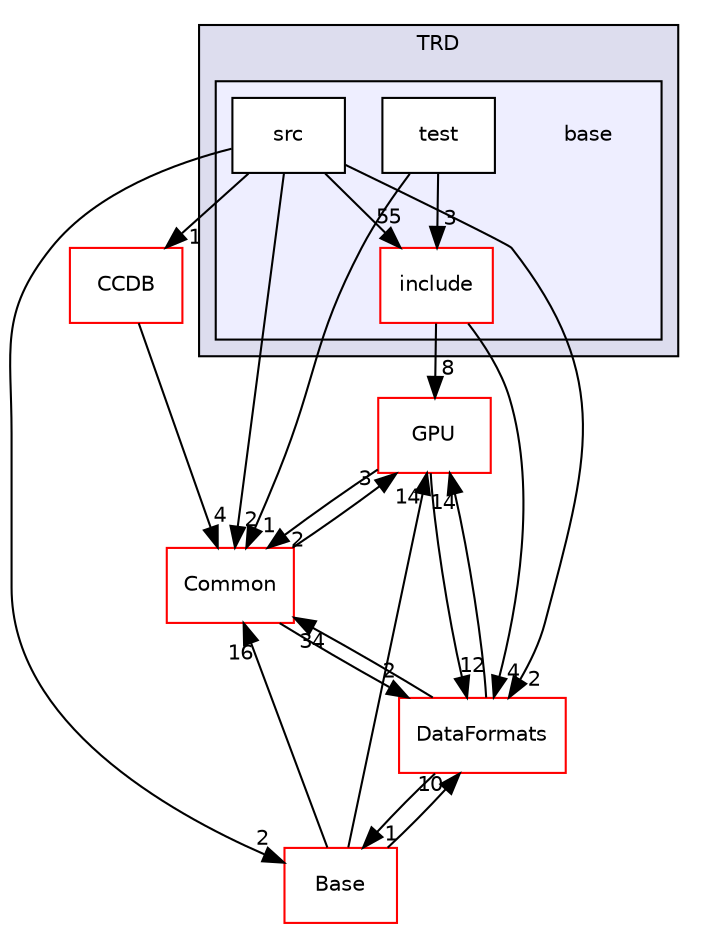 digraph "/home/travis/build/AliceO2Group/AliceO2/Detectors/TRD/base" {
  bgcolor=transparent;
  compound=true
  node [ fontsize="10", fontname="Helvetica"];
  edge [ labelfontsize="10", labelfontname="Helvetica"];
  subgraph clusterdir_69dd0583e11051991bf4c0cf23c50933 {
    graph [ bgcolor="#ddddee", pencolor="black", label="TRD" fontname="Helvetica", fontsize="10", URL="dir_69dd0583e11051991bf4c0cf23c50933.html"]
  subgraph clusterdir_09bf7f7c4011a5ccc426492db4dd0891 {
    graph [ bgcolor="#eeeeff", pencolor="black", label="" URL="dir_09bf7f7c4011a5ccc426492db4dd0891.html"];
    dir_09bf7f7c4011a5ccc426492db4dd0891 [shape=plaintext label="base"];
    dir_8b3cc3395a6e7eccd58a8c5fa5ac689e [shape=box label="include" color="red" fillcolor="white" style="filled" URL="dir_8b3cc3395a6e7eccd58a8c5fa5ac689e.html"];
    dir_bc3f0ff1fdf26bec79f7d00840858de9 [shape=box label="src" color="black" fillcolor="white" style="filled" URL="dir_bc3f0ff1fdf26bec79f7d00840858de9.html"];
    dir_270940edd87adfa91065c2834457a9a9 [shape=box label="test" color="black" fillcolor="white" style="filled" URL="dir_270940edd87adfa91065c2834457a9a9.html"];
  }
  }
  dir_4ab6b4cc6a7edbff49100e9123df213f [shape=box label="Common" color="red" URL="dir_4ab6b4cc6a7edbff49100e9123df213f.html"];
  dir_6af676bf18881990e4083e191d0e63e0 [shape=box label="CCDB" color="red" URL="dir_6af676bf18881990e4083e191d0e63e0.html"];
  dir_37c90836491b695b472bf98d1be8336b [shape=box label="Base" color="red" URL="dir_37c90836491b695b472bf98d1be8336b.html"];
  dir_f511f1e9c03c071966ae594f00bbc5e0 [shape=box label="GPU" color="red" URL="dir_f511f1e9c03c071966ae594f00bbc5e0.html"];
  dir_2171f7ec022c5423887b07c69b2f5b48 [shape=box label="DataFormats" color="red" URL="dir_2171f7ec022c5423887b07c69b2f5b48.html"];
  dir_8b3cc3395a6e7eccd58a8c5fa5ac689e->dir_f511f1e9c03c071966ae594f00bbc5e0 [headlabel="8", labeldistance=1.5 headhref="dir_000138_000672.html"];
  dir_8b3cc3395a6e7eccd58a8c5fa5ac689e->dir_2171f7ec022c5423887b07c69b2f5b48 [headlabel="4", labeldistance=1.5 headhref="dir_000138_000076.html"];
  dir_4ab6b4cc6a7edbff49100e9123df213f->dir_f511f1e9c03c071966ae594f00bbc5e0 [headlabel="3", labeldistance=1.5 headhref="dir_000027_000672.html"];
  dir_4ab6b4cc6a7edbff49100e9123df213f->dir_2171f7ec022c5423887b07c69b2f5b48 [headlabel="2", labeldistance=1.5 headhref="dir_000027_000076.html"];
  dir_6af676bf18881990e4083e191d0e63e0->dir_4ab6b4cc6a7edbff49100e9123df213f [headlabel="4", labeldistance=1.5 headhref="dir_000019_000027.html"];
  dir_bc3f0ff1fdf26bec79f7d00840858de9->dir_8b3cc3395a6e7eccd58a8c5fa5ac689e [headlabel="55", labeldistance=1.5 headhref="dir_000155_000138.html"];
  dir_bc3f0ff1fdf26bec79f7d00840858de9->dir_4ab6b4cc6a7edbff49100e9123df213f [headlabel="2", labeldistance=1.5 headhref="dir_000155_000027.html"];
  dir_bc3f0ff1fdf26bec79f7d00840858de9->dir_6af676bf18881990e4083e191d0e63e0 [headlabel="1", labeldistance=1.5 headhref="dir_000155_000019.html"];
  dir_bc3f0ff1fdf26bec79f7d00840858de9->dir_37c90836491b695b472bf98d1be8336b [headlabel="2", labeldistance=1.5 headhref="dir_000155_000273.html"];
  dir_bc3f0ff1fdf26bec79f7d00840858de9->dir_2171f7ec022c5423887b07c69b2f5b48 [headlabel="2", labeldistance=1.5 headhref="dir_000155_000076.html"];
  dir_37c90836491b695b472bf98d1be8336b->dir_4ab6b4cc6a7edbff49100e9123df213f [headlabel="16", labeldistance=1.5 headhref="dir_000273_000027.html"];
  dir_37c90836491b695b472bf98d1be8336b->dir_f511f1e9c03c071966ae594f00bbc5e0 [headlabel="14", labeldistance=1.5 headhref="dir_000273_000672.html"];
  dir_37c90836491b695b472bf98d1be8336b->dir_2171f7ec022c5423887b07c69b2f5b48 [headlabel="10", labeldistance=1.5 headhref="dir_000273_000076.html"];
  dir_270940edd87adfa91065c2834457a9a9->dir_8b3cc3395a6e7eccd58a8c5fa5ac689e [headlabel="3", labeldistance=1.5 headhref="dir_000599_000138.html"];
  dir_270940edd87adfa91065c2834457a9a9->dir_4ab6b4cc6a7edbff49100e9123df213f [headlabel="1", labeldistance=1.5 headhref="dir_000599_000027.html"];
  dir_f511f1e9c03c071966ae594f00bbc5e0->dir_4ab6b4cc6a7edbff49100e9123df213f [headlabel="2", labeldistance=1.5 headhref="dir_000672_000027.html"];
  dir_f511f1e9c03c071966ae594f00bbc5e0->dir_2171f7ec022c5423887b07c69b2f5b48 [headlabel="12", labeldistance=1.5 headhref="dir_000672_000076.html"];
  dir_2171f7ec022c5423887b07c69b2f5b48->dir_4ab6b4cc6a7edbff49100e9123df213f [headlabel="34", labeldistance=1.5 headhref="dir_000076_000027.html"];
  dir_2171f7ec022c5423887b07c69b2f5b48->dir_37c90836491b695b472bf98d1be8336b [headlabel="1", labeldistance=1.5 headhref="dir_000076_000273.html"];
  dir_2171f7ec022c5423887b07c69b2f5b48->dir_f511f1e9c03c071966ae594f00bbc5e0 [headlabel="14", labeldistance=1.5 headhref="dir_000076_000672.html"];
}
